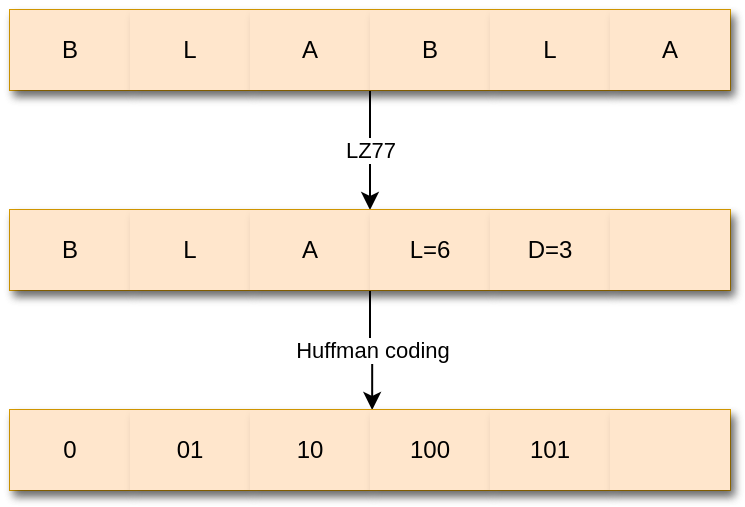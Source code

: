 <mxfile version="18.0.4" type="device"><diagram id="TuSgqNDhb9yGMQU9BuXH" name="Page-1"><mxGraphModel dx="2062" dy="1087" grid="1" gridSize="10" guides="1" tooltips="1" connect="1" arrows="1" fold="1" page="1" pageScale="1" pageWidth="850" pageHeight="1100" math="0" shadow="0"><root><mxCell id="0"/><mxCell id="1" parent="0"/><mxCell id="l2J_CIWZ0fV64GF1ZoFv-26" value="LZ77" style="edgeStyle=orthogonalEdgeStyle;rounded=0;orthogonalLoop=1;jettySize=auto;html=1;exitX=0.5;exitY=1;exitDx=0;exitDy=0;" edge="1" parent="1" source="l2J_CIWZ0fV64GF1ZoFv-2" target="l2J_CIWZ0fV64GF1ZoFv-10"><mxGeometry relative="1" as="geometry"/></mxCell><mxCell id="l2J_CIWZ0fV64GF1ZoFv-2" value="" style="shape=table;html=1;whiteSpace=wrap;startSize=0;container=1;collapsible=0;childLayout=tableLayout;columnLines=0;rowLines=0;strokeColor=#d79b00;swimlaneFillColor=none;shadow=1;sketch=0;fillColor=#ffe6cc;" vertex="1" parent="1"><mxGeometry x="100" y="40" width="360" height="40" as="geometry"/></mxCell><mxCell id="l2J_CIWZ0fV64GF1ZoFv-3" value="" style="shape=tableRow;horizontal=0;startSize=0;swimlaneHead=0;swimlaneBody=0;top=0;left=0;bottom=0;right=0;collapsible=0;dropTarget=0;fillColor=#ffe6cc;points=[[0,0.5],[1,0.5]];portConstraint=eastwest;strokeColor=#d79b00;swimlaneFillColor=none;shadow=1;sketch=0;" vertex="1" parent="l2J_CIWZ0fV64GF1ZoFv-2"><mxGeometry width="360" height="40" as="geometry"/></mxCell><mxCell id="l2J_CIWZ0fV64GF1ZoFv-4" value="B" style="shape=partialRectangle;html=1;whiteSpace=wrap;connectable=0;fillColor=#ffe6cc;top=0;left=0;bottom=0;right=0;overflow=hidden;fontSize=12;strokeColor=#d79b00;swimlaneFillColor=none;shadow=1;sketch=0;" vertex="1" parent="l2J_CIWZ0fV64GF1ZoFv-3"><mxGeometry width="60" height="40" as="geometry"><mxRectangle width="60" height="40" as="alternateBounds"/></mxGeometry></mxCell><mxCell id="l2J_CIWZ0fV64GF1ZoFv-5" value="L" style="shape=partialRectangle;html=1;whiteSpace=wrap;connectable=0;fillColor=#ffe6cc;top=0;left=0;bottom=0;right=0;overflow=hidden;fontSize=12;strokeColor=#d79b00;swimlaneFillColor=none;shadow=1;sketch=0;" vertex="1" parent="l2J_CIWZ0fV64GF1ZoFv-3"><mxGeometry x="60" width="60" height="40" as="geometry"><mxRectangle width="60" height="40" as="alternateBounds"/></mxGeometry></mxCell><mxCell id="l2J_CIWZ0fV64GF1ZoFv-6" value="A" style="shape=partialRectangle;html=1;whiteSpace=wrap;connectable=0;fillColor=#ffe6cc;top=0;left=0;bottom=0;right=0;overflow=hidden;fontSize=12;strokeColor=#d79b00;swimlaneFillColor=none;shadow=1;sketch=0;" vertex="1" parent="l2J_CIWZ0fV64GF1ZoFv-3"><mxGeometry x="120" width="60" height="40" as="geometry"><mxRectangle width="60" height="40" as="alternateBounds"/></mxGeometry></mxCell><mxCell id="l2J_CIWZ0fV64GF1ZoFv-7" value="B" style="shape=partialRectangle;html=1;whiteSpace=wrap;connectable=0;fillColor=#ffe6cc;top=0;left=0;bottom=0;right=0;overflow=hidden;fontSize=12;strokeColor=#d79b00;swimlaneFillColor=none;shadow=1;sketch=0;" vertex="1" parent="l2J_CIWZ0fV64GF1ZoFv-3"><mxGeometry x="180" width="60" height="40" as="geometry"><mxRectangle width="60" height="40" as="alternateBounds"/></mxGeometry></mxCell><mxCell id="l2J_CIWZ0fV64GF1ZoFv-8" value="L" style="shape=partialRectangle;html=1;whiteSpace=wrap;connectable=0;fillColor=#ffe6cc;top=0;left=0;bottom=0;right=0;overflow=hidden;fontSize=12;strokeColor=#d79b00;swimlaneFillColor=none;shadow=1;sketch=0;" vertex="1" parent="l2J_CIWZ0fV64GF1ZoFv-3"><mxGeometry x="240" width="60" height="40" as="geometry"><mxRectangle width="60" height="40" as="alternateBounds"/></mxGeometry></mxCell><mxCell id="l2J_CIWZ0fV64GF1ZoFv-9" value="A" style="shape=partialRectangle;html=1;whiteSpace=wrap;connectable=0;fillColor=#ffe6cc;top=0;left=0;bottom=0;right=0;overflow=hidden;fontSize=12;strokeColor=#d79b00;swimlaneFillColor=none;shadow=1;sketch=0;" vertex="1" parent="l2J_CIWZ0fV64GF1ZoFv-3"><mxGeometry x="300" width="60" height="40" as="geometry"><mxRectangle width="60" height="40" as="alternateBounds"/></mxGeometry></mxCell><mxCell id="l2J_CIWZ0fV64GF1ZoFv-27" value="Huffman coding" style="edgeStyle=orthogonalEdgeStyle;rounded=0;orthogonalLoop=1;jettySize=auto;html=1;exitX=0.5;exitY=1;exitDx=0;exitDy=0;entryX=0.503;entryY=0;entryDx=0;entryDy=0;entryPerimeter=0;" edge="1" parent="1" source="l2J_CIWZ0fV64GF1ZoFv-10" target="l2J_CIWZ0fV64GF1ZoFv-19"><mxGeometry relative="1" as="geometry"/></mxCell><mxCell id="l2J_CIWZ0fV64GF1ZoFv-10" value="" style="shape=table;html=1;whiteSpace=wrap;startSize=0;container=1;collapsible=0;childLayout=tableLayout;columnLines=0;rowLines=0;strokeColor=#d79b00;swimlaneFillColor=none;shadow=1;sketch=0;fillColor=#ffe6cc;" vertex="1" parent="1"><mxGeometry x="100" y="140" width="360" height="40" as="geometry"/></mxCell><mxCell id="l2J_CIWZ0fV64GF1ZoFv-11" value="" style="shape=tableRow;horizontal=0;startSize=0;swimlaneHead=0;swimlaneBody=0;top=0;left=0;bottom=0;right=0;collapsible=0;dropTarget=0;fillColor=#ffe6cc;points=[[0,0.5],[1,0.5]];portConstraint=eastwest;strokeColor=#d79b00;swimlaneFillColor=none;shadow=1;sketch=0;" vertex="1" parent="l2J_CIWZ0fV64GF1ZoFv-10"><mxGeometry width="360" height="40" as="geometry"/></mxCell><mxCell id="l2J_CIWZ0fV64GF1ZoFv-12" value="B" style="shape=partialRectangle;html=1;whiteSpace=wrap;connectable=0;fillColor=#ffe6cc;top=0;left=0;bottom=0;right=0;overflow=hidden;fontSize=12;strokeColor=#d79b00;swimlaneFillColor=none;shadow=1;sketch=0;" vertex="1" parent="l2J_CIWZ0fV64GF1ZoFv-11"><mxGeometry width="60" height="40" as="geometry"><mxRectangle width="60" height="40" as="alternateBounds"/></mxGeometry></mxCell><mxCell id="l2J_CIWZ0fV64GF1ZoFv-13" value="L" style="shape=partialRectangle;html=1;whiteSpace=wrap;connectable=0;fillColor=#ffe6cc;top=0;left=0;bottom=0;right=0;overflow=hidden;fontSize=12;strokeColor=#d79b00;swimlaneFillColor=none;shadow=1;sketch=0;" vertex="1" parent="l2J_CIWZ0fV64GF1ZoFv-11"><mxGeometry x="60" width="60" height="40" as="geometry"><mxRectangle width="60" height="40" as="alternateBounds"/></mxGeometry></mxCell><mxCell id="l2J_CIWZ0fV64GF1ZoFv-14" value="A" style="shape=partialRectangle;html=1;whiteSpace=wrap;connectable=0;fillColor=#ffe6cc;top=0;left=0;bottom=0;right=0;overflow=hidden;fontSize=12;strokeColor=#d79b00;swimlaneFillColor=none;shadow=1;sketch=0;" vertex="1" parent="l2J_CIWZ0fV64GF1ZoFv-11"><mxGeometry x="120" width="60" height="40" as="geometry"><mxRectangle width="60" height="40" as="alternateBounds"/></mxGeometry></mxCell><mxCell id="l2J_CIWZ0fV64GF1ZoFv-15" value="L=6" style="shape=partialRectangle;html=1;whiteSpace=wrap;connectable=0;fillColor=#ffe6cc;top=0;left=0;bottom=0;right=0;overflow=hidden;fontSize=12;strokeColor=#d79b00;swimlaneFillColor=none;shadow=1;sketch=0;" vertex="1" parent="l2J_CIWZ0fV64GF1ZoFv-11"><mxGeometry x="180" width="60" height="40" as="geometry"><mxRectangle width="60" height="40" as="alternateBounds"/></mxGeometry></mxCell><mxCell id="l2J_CIWZ0fV64GF1ZoFv-16" value="D=3" style="shape=partialRectangle;html=1;whiteSpace=wrap;connectable=0;fillColor=#ffe6cc;top=0;left=0;bottom=0;right=0;overflow=hidden;fontSize=12;strokeColor=#d79b00;swimlaneFillColor=none;shadow=1;sketch=0;" vertex="1" parent="l2J_CIWZ0fV64GF1ZoFv-11"><mxGeometry x="240" width="60" height="40" as="geometry"><mxRectangle width="60" height="40" as="alternateBounds"/></mxGeometry></mxCell><mxCell id="l2J_CIWZ0fV64GF1ZoFv-17" value="" style="shape=partialRectangle;html=1;whiteSpace=wrap;connectable=0;fillColor=#ffe6cc;top=0;left=0;bottom=0;right=0;overflow=hidden;fontSize=12;strokeColor=#d79b00;swimlaneFillColor=none;shadow=1;sketch=0;" vertex="1" parent="l2J_CIWZ0fV64GF1ZoFv-11"><mxGeometry x="300" width="60" height="40" as="geometry"><mxRectangle width="60" height="40" as="alternateBounds"/></mxGeometry></mxCell><mxCell id="l2J_CIWZ0fV64GF1ZoFv-18" value="" style="shape=table;html=1;whiteSpace=wrap;startSize=0;container=1;collapsible=0;childLayout=tableLayout;columnLines=0;rowLines=0;strokeColor=#d79b00;swimlaneFillColor=none;shadow=1;sketch=0;fillColor=#ffe6cc;" vertex="1" parent="1"><mxGeometry x="100" y="240" width="360" height="40" as="geometry"/></mxCell><mxCell id="l2J_CIWZ0fV64GF1ZoFv-19" value="" style="shape=tableRow;horizontal=0;startSize=0;swimlaneHead=0;swimlaneBody=0;top=0;left=0;bottom=0;right=0;collapsible=0;dropTarget=0;fillColor=#ffe6cc;points=[[0,0.5],[1,0.5]];portConstraint=eastwest;strokeColor=#d79b00;swimlaneFillColor=none;shadow=1;sketch=0;" vertex="1" parent="l2J_CIWZ0fV64GF1ZoFv-18"><mxGeometry width="360" height="40" as="geometry"/></mxCell><mxCell id="l2J_CIWZ0fV64GF1ZoFv-20" value="0" style="shape=partialRectangle;html=1;whiteSpace=wrap;connectable=0;fillColor=#ffe6cc;top=0;left=0;bottom=0;right=0;overflow=hidden;fontSize=12;strokeColor=#d79b00;swimlaneFillColor=none;shadow=1;sketch=0;" vertex="1" parent="l2J_CIWZ0fV64GF1ZoFv-19"><mxGeometry width="60" height="40" as="geometry"><mxRectangle width="60" height="40" as="alternateBounds"/></mxGeometry></mxCell><mxCell id="l2J_CIWZ0fV64GF1ZoFv-21" value="01" style="shape=partialRectangle;html=1;whiteSpace=wrap;connectable=0;fillColor=#ffe6cc;top=0;left=0;bottom=0;right=0;overflow=hidden;fontSize=12;strokeColor=#d79b00;swimlaneFillColor=none;shadow=1;sketch=0;" vertex="1" parent="l2J_CIWZ0fV64GF1ZoFv-19"><mxGeometry x="60" width="60" height="40" as="geometry"><mxRectangle width="60" height="40" as="alternateBounds"/></mxGeometry></mxCell><mxCell id="l2J_CIWZ0fV64GF1ZoFv-22" value="10" style="shape=partialRectangle;html=1;whiteSpace=wrap;connectable=0;fillColor=#ffe6cc;top=0;left=0;bottom=0;right=0;overflow=hidden;fontSize=12;strokeColor=#d79b00;swimlaneFillColor=none;shadow=1;sketch=0;" vertex="1" parent="l2J_CIWZ0fV64GF1ZoFv-19"><mxGeometry x="120" width="60" height="40" as="geometry"><mxRectangle width="60" height="40" as="alternateBounds"/></mxGeometry></mxCell><mxCell id="l2J_CIWZ0fV64GF1ZoFv-23" value="100" style="shape=partialRectangle;html=1;whiteSpace=wrap;connectable=0;fillColor=#ffe6cc;top=0;left=0;bottom=0;right=0;overflow=hidden;fontSize=12;strokeColor=#d79b00;swimlaneFillColor=none;shadow=1;sketch=0;" vertex="1" parent="l2J_CIWZ0fV64GF1ZoFv-19"><mxGeometry x="180" width="60" height="40" as="geometry"><mxRectangle width="60" height="40" as="alternateBounds"/></mxGeometry></mxCell><mxCell id="l2J_CIWZ0fV64GF1ZoFv-24" value="101" style="shape=partialRectangle;html=1;whiteSpace=wrap;connectable=0;fillColor=#ffe6cc;top=0;left=0;bottom=0;right=0;overflow=hidden;fontSize=12;strokeColor=#d79b00;swimlaneFillColor=none;shadow=1;sketch=0;" vertex="1" parent="l2J_CIWZ0fV64GF1ZoFv-19"><mxGeometry x="240" width="60" height="40" as="geometry"><mxRectangle width="60" height="40" as="alternateBounds"/></mxGeometry></mxCell><mxCell id="l2J_CIWZ0fV64GF1ZoFv-25" value="" style="shape=partialRectangle;html=1;whiteSpace=wrap;connectable=0;fillColor=#ffe6cc;top=0;left=0;bottom=0;right=0;overflow=hidden;fontSize=12;strokeColor=#d79b00;swimlaneFillColor=none;shadow=1;sketch=0;" vertex="1" parent="l2J_CIWZ0fV64GF1ZoFv-19"><mxGeometry x="300" width="60" height="40" as="geometry"><mxRectangle width="60" height="40" as="alternateBounds"/></mxGeometry></mxCell></root></mxGraphModel></diagram></mxfile>